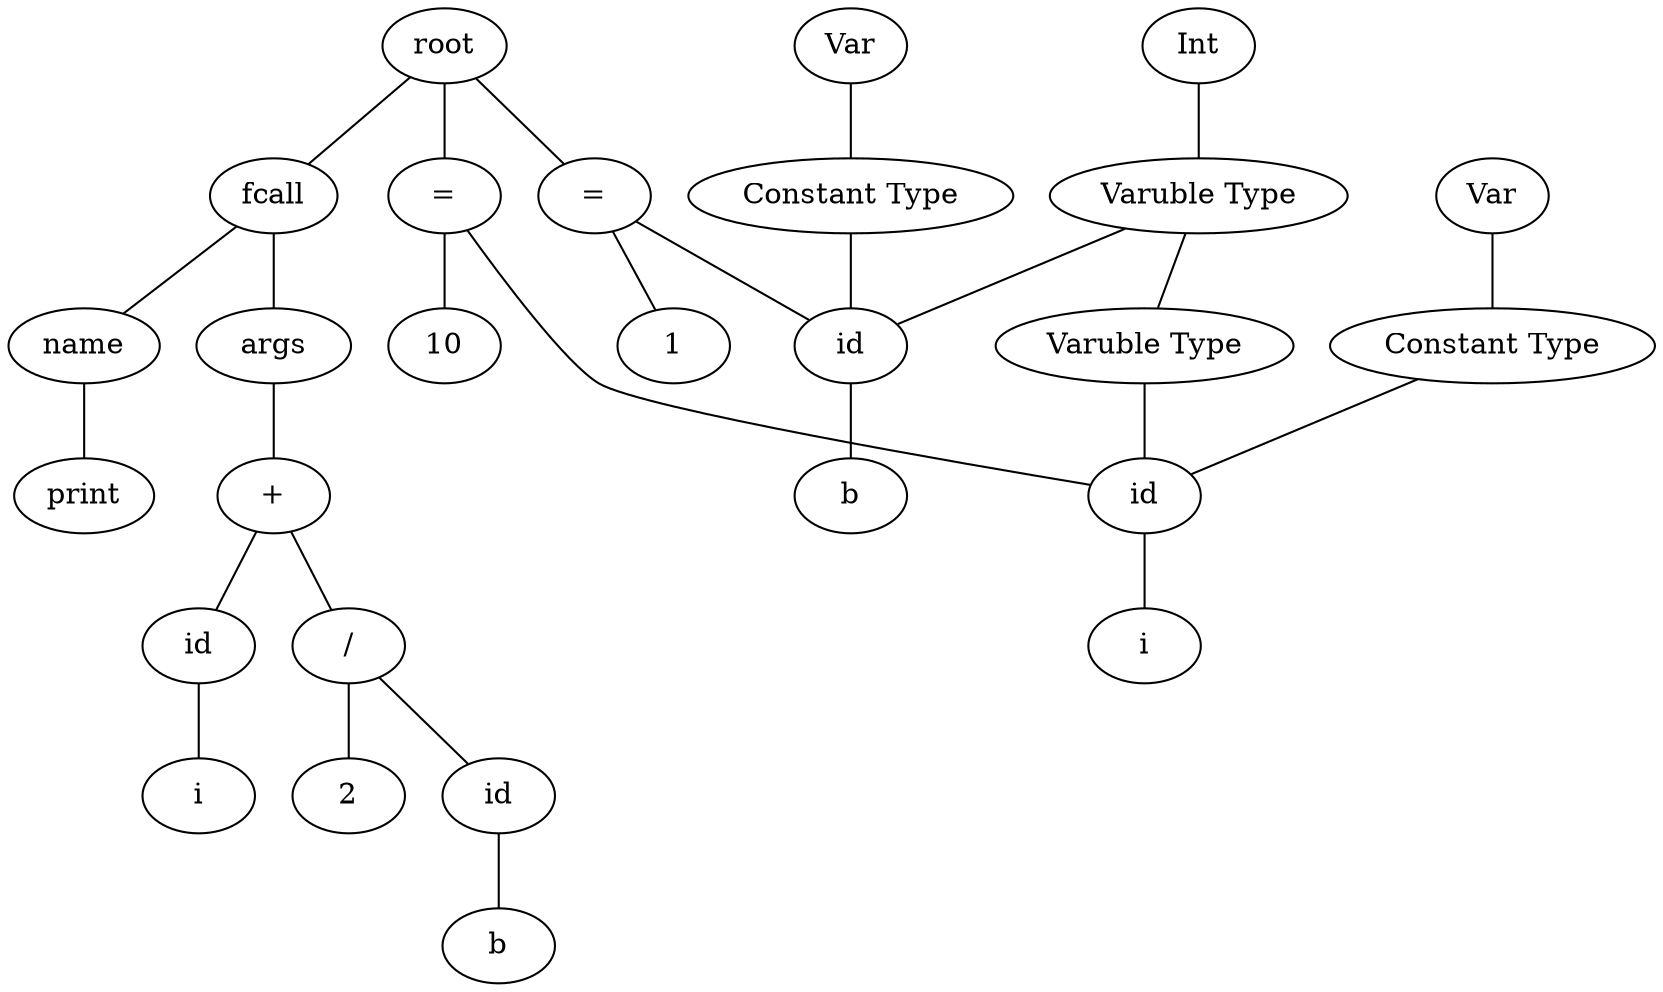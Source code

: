 graph graphname {
root;
assign0[label = "="];
root--assign0;
expr0[label = "id"];
assign0--expr0;
type0[label = "Varuble Type"];
type0--expr0;
type1[label = "Int"];
type1--type0;
consttype0[label = "Constant Type"];
consttype0--expr0;
consttype1[label = "Var"];
consttype1--consttype0;
expr1[label = "i"];
expr0--expr1;
expr2[label = "10"];
assign0--expr2;
assign1[label = "="];
root--assign1;
expr3[label = "id"];
assign1--expr3;
type1[label = "Varuble Type"];
type1--expr3;
type2[label = "Int"];
type2--type1;
consttype2[label = "Constant Type"];
consttype2--expr3;
consttype3[label = "Var"];
consttype3--consttype2;
expr4[label = "b"];
expr3--expr4;
expr5[label = "1"];
assign1--expr5;
expr6[label = "fcall"];
root--expr6;
expr6name[label = "name"];
expr7[label = "print"];
expr6name--expr7;
expr6--expr6name;
expr6args[label = " args "];
expr6 -- expr6args;
expr8[label = "+"];
expr6args--expr8;
expr9[label = "id"];
expr8--expr9;
expr10[label = "i"];
expr9--expr10;
expr11[label = "/"];
expr8--expr11;
expr12[label = "2"];
expr11--expr12;
expr13[label = "id"];
expr11--expr13;
expr14[label = "b"];
expr13--expr14;
}
